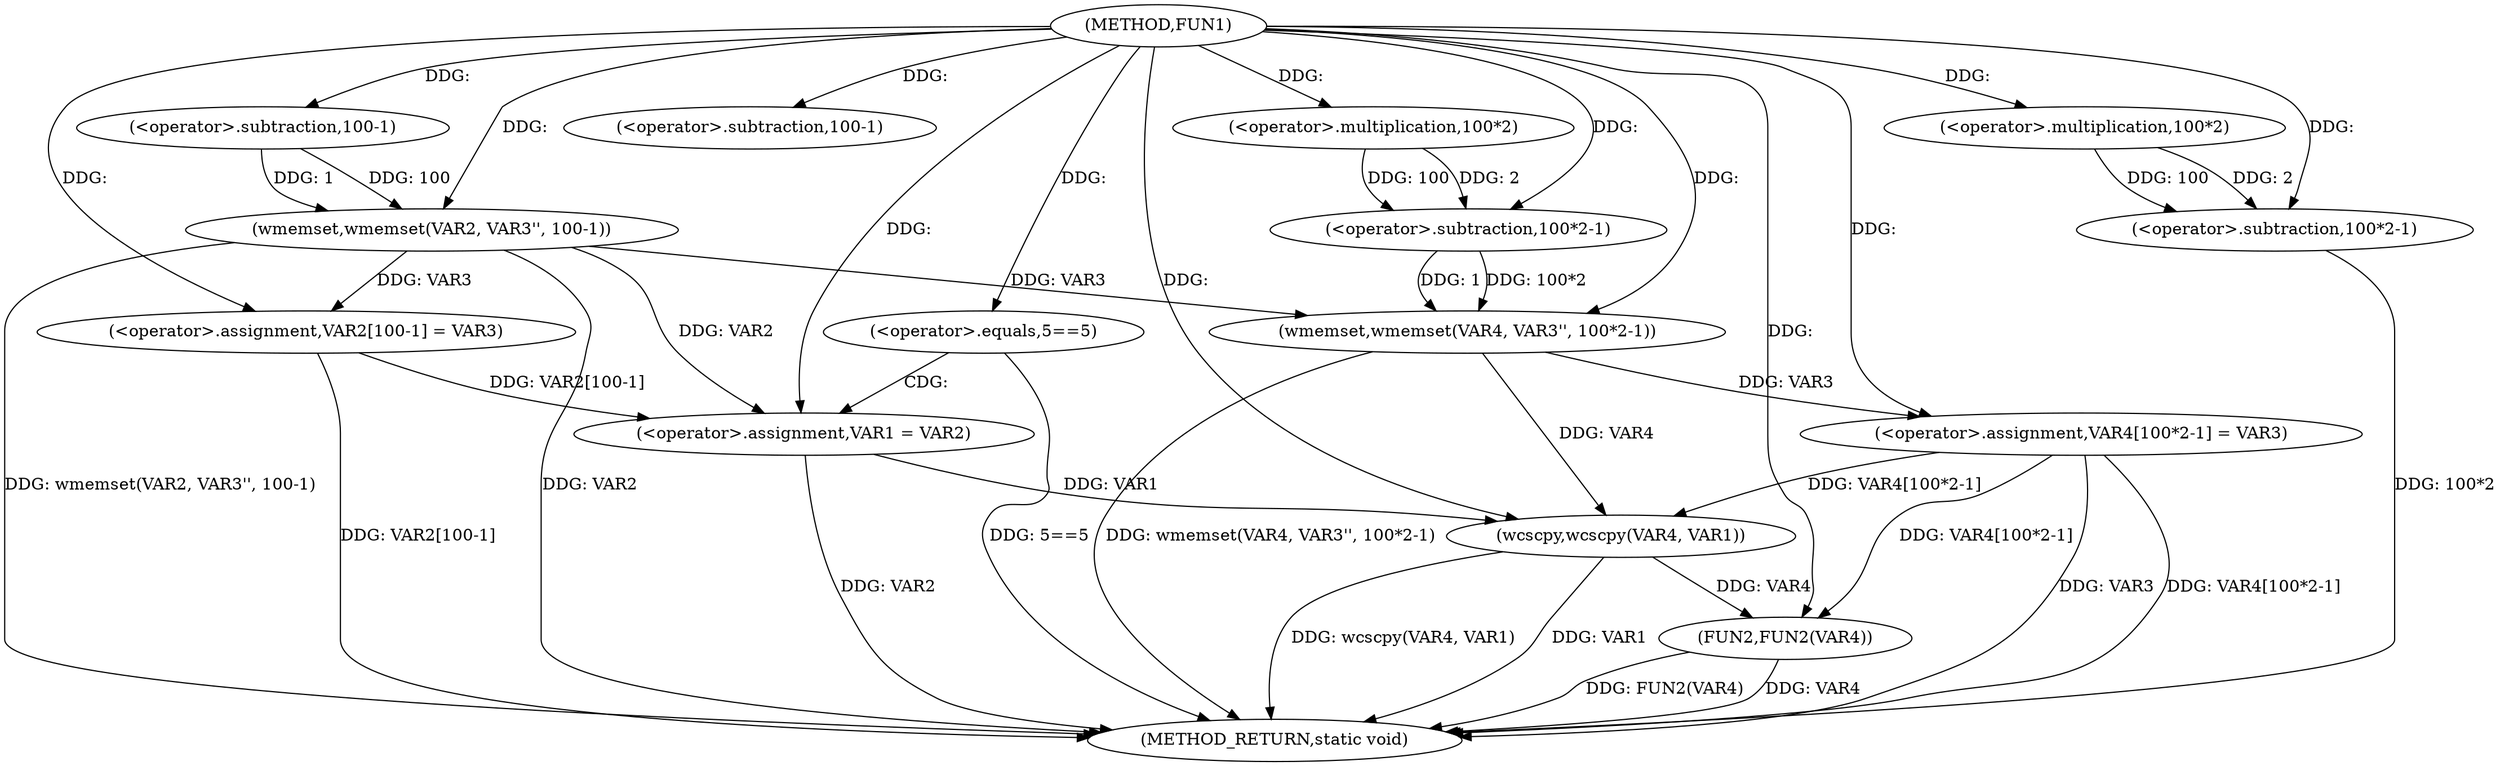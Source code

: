 digraph FUN1 {  
"1000100" [label = "(METHOD,FUN1)" ]
"1000149" [label = "(METHOD_RETURN,static void)" ]
"1000104" [label = "(wmemset,wmemset(VAR2, VAR3'', 100-1))" ]
"1000107" [label = "(<operator>.subtraction,100-1)" ]
"1000110" [label = "(<operator>.assignment,VAR2[100-1] = VAR3)" ]
"1000113" [label = "(<operator>.subtraction,100-1)" ]
"1000118" [label = "(<operator>.equals,5==5)" ]
"1000122" [label = "(<operator>.assignment,VAR1 = VAR2)" ]
"1000127" [label = "(wmemset,wmemset(VAR4, VAR3'', 100*2-1))" ]
"1000130" [label = "(<operator>.subtraction,100*2-1)" ]
"1000131" [label = "(<operator>.multiplication,100*2)" ]
"1000135" [label = "(<operator>.assignment,VAR4[100*2-1] = VAR3)" ]
"1000138" [label = "(<operator>.subtraction,100*2-1)" ]
"1000139" [label = "(<operator>.multiplication,100*2)" ]
"1000144" [label = "(wcscpy,wcscpy(VAR4, VAR1))" ]
"1000147" [label = "(FUN2,FUN2(VAR4))" ]
  "1000104" -> "1000149"  [ label = "DDG: wmemset(VAR2, VAR3'', 100-1)"] 
  "1000104" -> "1000149"  [ label = "DDG: VAR2"] 
  "1000138" -> "1000149"  [ label = "DDG: 100*2"] 
  "1000144" -> "1000149"  [ label = "DDG: wcscpy(VAR4, VAR1)"] 
  "1000147" -> "1000149"  [ label = "DDG: VAR4"] 
  "1000127" -> "1000149"  [ label = "DDG: wmemset(VAR4, VAR3'', 100*2-1)"] 
  "1000118" -> "1000149"  [ label = "DDG: 5==5"] 
  "1000144" -> "1000149"  [ label = "DDG: VAR1"] 
  "1000122" -> "1000149"  [ label = "DDG: VAR2"] 
  "1000135" -> "1000149"  [ label = "DDG: VAR3"] 
  "1000135" -> "1000149"  [ label = "DDG: VAR4[100*2-1]"] 
  "1000147" -> "1000149"  [ label = "DDG: FUN2(VAR4)"] 
  "1000110" -> "1000149"  [ label = "DDG: VAR2[100-1]"] 
  "1000100" -> "1000104"  [ label = "DDG: "] 
  "1000107" -> "1000104"  [ label = "DDG: 100"] 
  "1000107" -> "1000104"  [ label = "DDG: 1"] 
  "1000100" -> "1000107"  [ label = "DDG: "] 
  "1000104" -> "1000110"  [ label = "DDG: VAR3"] 
  "1000100" -> "1000110"  [ label = "DDG: "] 
  "1000100" -> "1000113"  [ label = "DDG: "] 
  "1000100" -> "1000118"  [ label = "DDG: "] 
  "1000104" -> "1000122"  [ label = "DDG: VAR2"] 
  "1000110" -> "1000122"  [ label = "DDG: VAR2[100-1]"] 
  "1000100" -> "1000122"  [ label = "DDG: "] 
  "1000100" -> "1000127"  [ label = "DDG: "] 
  "1000104" -> "1000127"  [ label = "DDG: VAR3"] 
  "1000130" -> "1000127"  [ label = "DDG: 100*2"] 
  "1000130" -> "1000127"  [ label = "DDG: 1"] 
  "1000131" -> "1000130"  [ label = "DDG: 100"] 
  "1000131" -> "1000130"  [ label = "DDG: 2"] 
  "1000100" -> "1000131"  [ label = "DDG: "] 
  "1000100" -> "1000130"  [ label = "DDG: "] 
  "1000127" -> "1000135"  [ label = "DDG: VAR3"] 
  "1000100" -> "1000135"  [ label = "DDG: "] 
  "1000139" -> "1000138"  [ label = "DDG: 100"] 
  "1000139" -> "1000138"  [ label = "DDG: 2"] 
  "1000100" -> "1000139"  [ label = "DDG: "] 
  "1000100" -> "1000138"  [ label = "DDG: "] 
  "1000135" -> "1000144"  [ label = "DDG: VAR4[100*2-1]"] 
  "1000127" -> "1000144"  [ label = "DDG: VAR4"] 
  "1000100" -> "1000144"  [ label = "DDG: "] 
  "1000122" -> "1000144"  [ label = "DDG: VAR1"] 
  "1000135" -> "1000147"  [ label = "DDG: VAR4[100*2-1]"] 
  "1000144" -> "1000147"  [ label = "DDG: VAR4"] 
  "1000100" -> "1000147"  [ label = "DDG: "] 
  "1000118" -> "1000122"  [ label = "CDG: "] 
}
